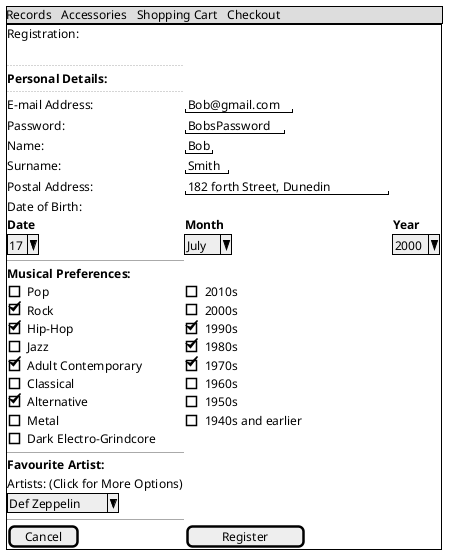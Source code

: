 @startsalt
{
    {*  Records | Accessories | Shopping Cart |  Checkout }
  {+
  
Registration:    
    
    .
..
<b>Personal Details:
..

E-mail Address:|"Bob@gmail.com"
Password:| "BobsPassword"
Name:   | "Bob"
Surname: | "Smith"
Postal Address: | "182 forth Street, Dunedin"
Date of Birth: 
<b>Date | <b>Month  | <b>Year 
 ^17^ | ^July^ | ^2000^ 
-- 
<b>Musical Preferences:

[]  Pop | []  2010s
[X] Rock | []  2000s
[X]  Hip-Hop | [X]  1990s
[]  Jazz | [X]  1980s
[X]  Adult Contemporary | [X]  1970s
[]  Classical | []  1960s
[X]  Alternative | []  1950s
[]  Metal | []  1940s and earlier
[]  Dark Electro-Grindcore 
--
<b>Favourite Artist:
Artists: (Click for More Options)

^Def Zeppelin^

--
  [ Cancel ] | [   Register   ] | 
}}
@endsalt

